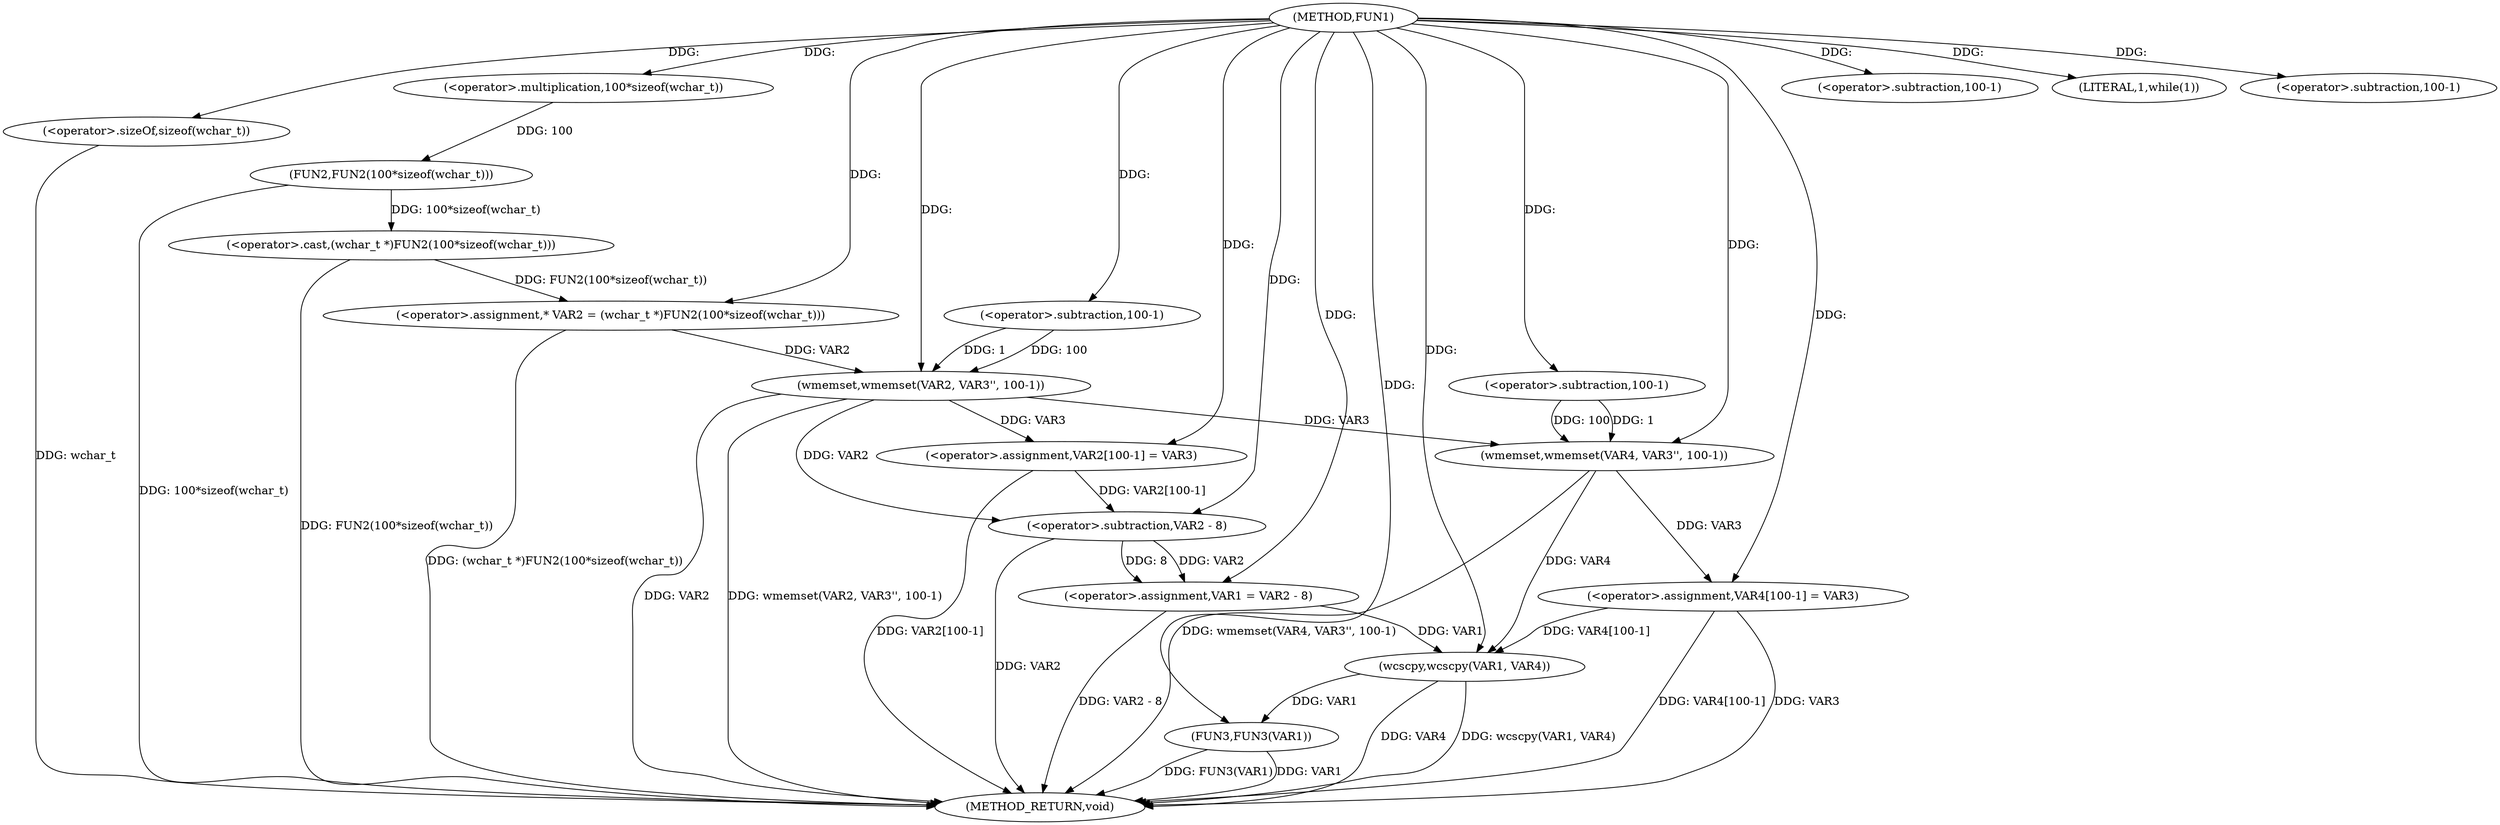 digraph FUN1 {  
"1000100" [label = "(METHOD,FUN1)" ]
"1000155" [label = "(METHOD_RETURN,void)" ]
"1000104" [label = "(<operator>.assignment,* VAR2 = (wchar_t *)FUN2(100*sizeof(wchar_t)))" ]
"1000106" [label = "(<operator>.cast,(wchar_t *)FUN2(100*sizeof(wchar_t)))" ]
"1000108" [label = "(FUN2,FUN2(100*sizeof(wchar_t)))" ]
"1000109" [label = "(<operator>.multiplication,100*sizeof(wchar_t))" ]
"1000111" [label = "(<operator>.sizeOf,sizeof(wchar_t))" ]
"1000113" [label = "(wmemset,wmemset(VAR2, VAR3'', 100-1))" ]
"1000116" [label = "(<operator>.subtraction,100-1)" ]
"1000119" [label = "(<operator>.assignment,VAR2[100-1] = VAR3)" ]
"1000122" [label = "(<operator>.subtraction,100-1)" ]
"1000127" [label = "(LITERAL,1,while(1))" ]
"1000129" [label = "(<operator>.assignment,VAR1 = VAR2 - 8)" ]
"1000131" [label = "(<operator>.subtraction,VAR2 - 8)" ]
"1000137" [label = "(wmemset,wmemset(VAR4, VAR3'', 100-1))" ]
"1000140" [label = "(<operator>.subtraction,100-1)" ]
"1000143" [label = "(<operator>.assignment,VAR4[100-1] = VAR3)" ]
"1000146" [label = "(<operator>.subtraction,100-1)" ]
"1000150" [label = "(wcscpy,wcscpy(VAR1, VAR4))" ]
"1000153" [label = "(FUN3,FUN3(VAR1))" ]
  "1000106" -> "1000155"  [ label = "DDG: FUN2(100*sizeof(wchar_t))"] 
  "1000113" -> "1000155"  [ label = "DDG: VAR2"] 
  "1000131" -> "1000155"  [ label = "DDG: VAR2"] 
  "1000150" -> "1000155"  [ label = "DDG: VAR4"] 
  "1000143" -> "1000155"  [ label = "DDG: VAR3"] 
  "1000153" -> "1000155"  [ label = "DDG: FUN3(VAR1)"] 
  "1000111" -> "1000155"  [ label = "DDG: wchar_t"] 
  "1000153" -> "1000155"  [ label = "DDG: VAR1"] 
  "1000150" -> "1000155"  [ label = "DDG: wcscpy(VAR1, VAR4)"] 
  "1000129" -> "1000155"  [ label = "DDG: VAR2 - 8"] 
  "1000143" -> "1000155"  [ label = "DDG: VAR4[100-1]"] 
  "1000113" -> "1000155"  [ label = "DDG: wmemset(VAR2, VAR3'', 100-1)"] 
  "1000119" -> "1000155"  [ label = "DDG: VAR2[100-1]"] 
  "1000137" -> "1000155"  [ label = "DDG: wmemset(VAR4, VAR3'', 100-1)"] 
  "1000104" -> "1000155"  [ label = "DDG: (wchar_t *)FUN2(100*sizeof(wchar_t))"] 
  "1000108" -> "1000155"  [ label = "DDG: 100*sizeof(wchar_t)"] 
  "1000106" -> "1000104"  [ label = "DDG: FUN2(100*sizeof(wchar_t))"] 
  "1000100" -> "1000104"  [ label = "DDG: "] 
  "1000108" -> "1000106"  [ label = "DDG: 100*sizeof(wchar_t)"] 
  "1000109" -> "1000108"  [ label = "DDG: 100"] 
  "1000100" -> "1000109"  [ label = "DDG: "] 
  "1000100" -> "1000111"  [ label = "DDG: "] 
  "1000104" -> "1000113"  [ label = "DDG: VAR2"] 
  "1000100" -> "1000113"  [ label = "DDG: "] 
  "1000116" -> "1000113"  [ label = "DDG: 100"] 
  "1000116" -> "1000113"  [ label = "DDG: 1"] 
  "1000100" -> "1000116"  [ label = "DDG: "] 
  "1000113" -> "1000119"  [ label = "DDG: VAR3"] 
  "1000100" -> "1000119"  [ label = "DDG: "] 
  "1000100" -> "1000122"  [ label = "DDG: "] 
  "1000100" -> "1000127"  [ label = "DDG: "] 
  "1000131" -> "1000129"  [ label = "DDG: VAR2"] 
  "1000131" -> "1000129"  [ label = "DDG: 8"] 
  "1000100" -> "1000129"  [ label = "DDG: "] 
  "1000113" -> "1000131"  [ label = "DDG: VAR2"] 
  "1000119" -> "1000131"  [ label = "DDG: VAR2[100-1]"] 
  "1000100" -> "1000131"  [ label = "DDG: "] 
  "1000100" -> "1000137"  [ label = "DDG: "] 
  "1000113" -> "1000137"  [ label = "DDG: VAR3"] 
  "1000140" -> "1000137"  [ label = "DDG: 100"] 
  "1000140" -> "1000137"  [ label = "DDG: 1"] 
  "1000100" -> "1000140"  [ label = "DDG: "] 
  "1000137" -> "1000143"  [ label = "DDG: VAR3"] 
  "1000100" -> "1000143"  [ label = "DDG: "] 
  "1000100" -> "1000146"  [ label = "DDG: "] 
  "1000129" -> "1000150"  [ label = "DDG: VAR1"] 
  "1000100" -> "1000150"  [ label = "DDG: "] 
  "1000143" -> "1000150"  [ label = "DDG: VAR4[100-1]"] 
  "1000137" -> "1000150"  [ label = "DDG: VAR4"] 
  "1000150" -> "1000153"  [ label = "DDG: VAR1"] 
  "1000100" -> "1000153"  [ label = "DDG: "] 
}
